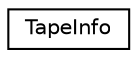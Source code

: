 digraph "Graphical Class Hierarchy"
{
  edge [fontname="Helvetica",fontsize="10",labelfontname="Helvetica",labelfontsize="10"];
  node [fontname="Helvetica",fontsize="10",shape=record];
  rankdir="LR";
  Node1 [label="TapeInfo",height=0.2,width=0.4,color="black", fillcolor="white", style="filled",URL="$dd/dc8/struct_tape_info.html"];
}
